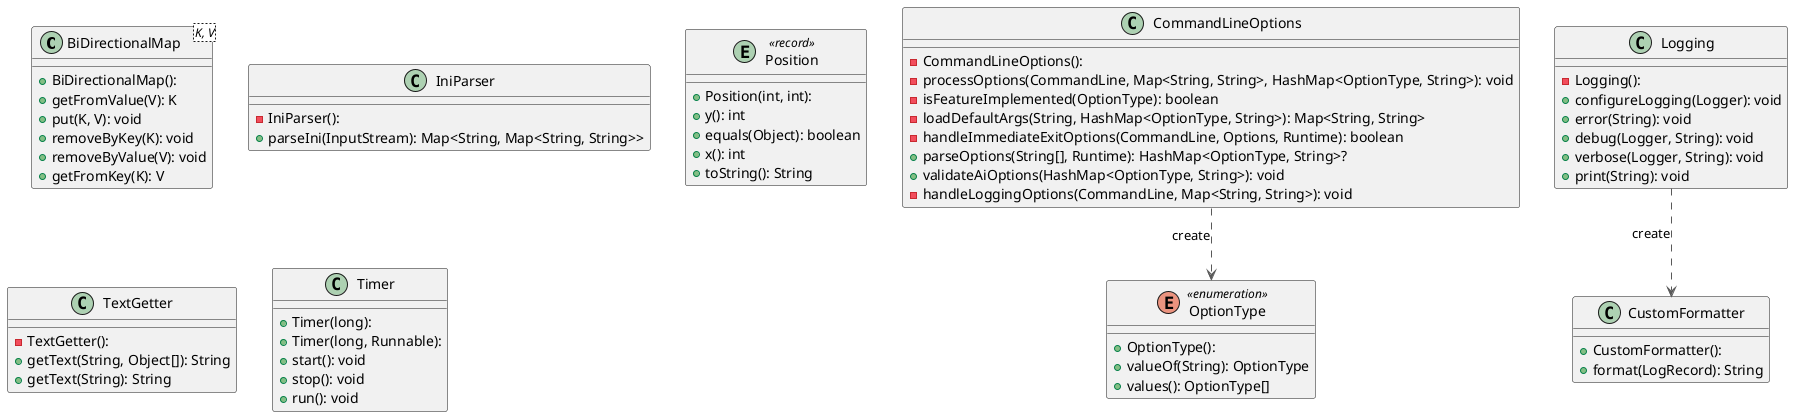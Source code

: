 @startuml

top to bottom direction
skinparam linetype ortho

class BiDirectionalMap<K, V> {
  + BiDirectionalMap(): 
  + getFromValue(V): K
  + put(K, V): void
  + removeByKey(K): void
  + removeByValue(V): void
  + getFromKey(K): V
}
class CommandLineOptions {
  - CommandLineOptions(): 
  - processOptions(CommandLine, Map<String, String>, HashMap<OptionType, String>): void
  - isFeatureImplemented(OptionType): boolean
  - loadDefaultArgs(String, HashMap<OptionType, String>): Map<String, String>
  - handleImmediateExitOptions(CommandLine, Options, Runtime): boolean
  + parseOptions(String[], Runtime): HashMap<OptionType, String>?
  + validateAiOptions(HashMap<OptionType, String>): void
  - handleLoggingOptions(CommandLine, Map<String, String>): void
}
class CustomFormatter {
  + CustomFormatter(): 
  + format(LogRecord): String
}
class IniParser {
  - IniParser(): 
  + parseIni(InputStream): Map<String, Map<String, String>>
}
class Logging {
  - Logging(): 
  + configureLogging(Logger): void
  + error(String): void
  + debug(Logger, String): void
  + verbose(Logger, String): void
  + print(String): void
}

enum OptionType << enumeration >> {
  + OptionType(): 
  + valueOf(String): OptionType
  + values(): OptionType[]
}
entity Position << record >> {
  + Position(int, int): 
  + y(): int
  + equals(Object): boolean
  + x(): int
  + toString(): String
}
class TextGetter {
  - TextGetter(): 
  + getText(String, Object[]): String
  + getText(String): String
}
class Timer {
  + Timer(long): 
  + Timer(long, Runnable): 
  + start(): void
  + stop(): void
  + run(): void
}

CommandLineOptions  -[#595959,dashed]->  OptionType         : "«create»"
Logging             -[#595959,dashed]->  CustomFormatter    : "«create»"
@enduml
